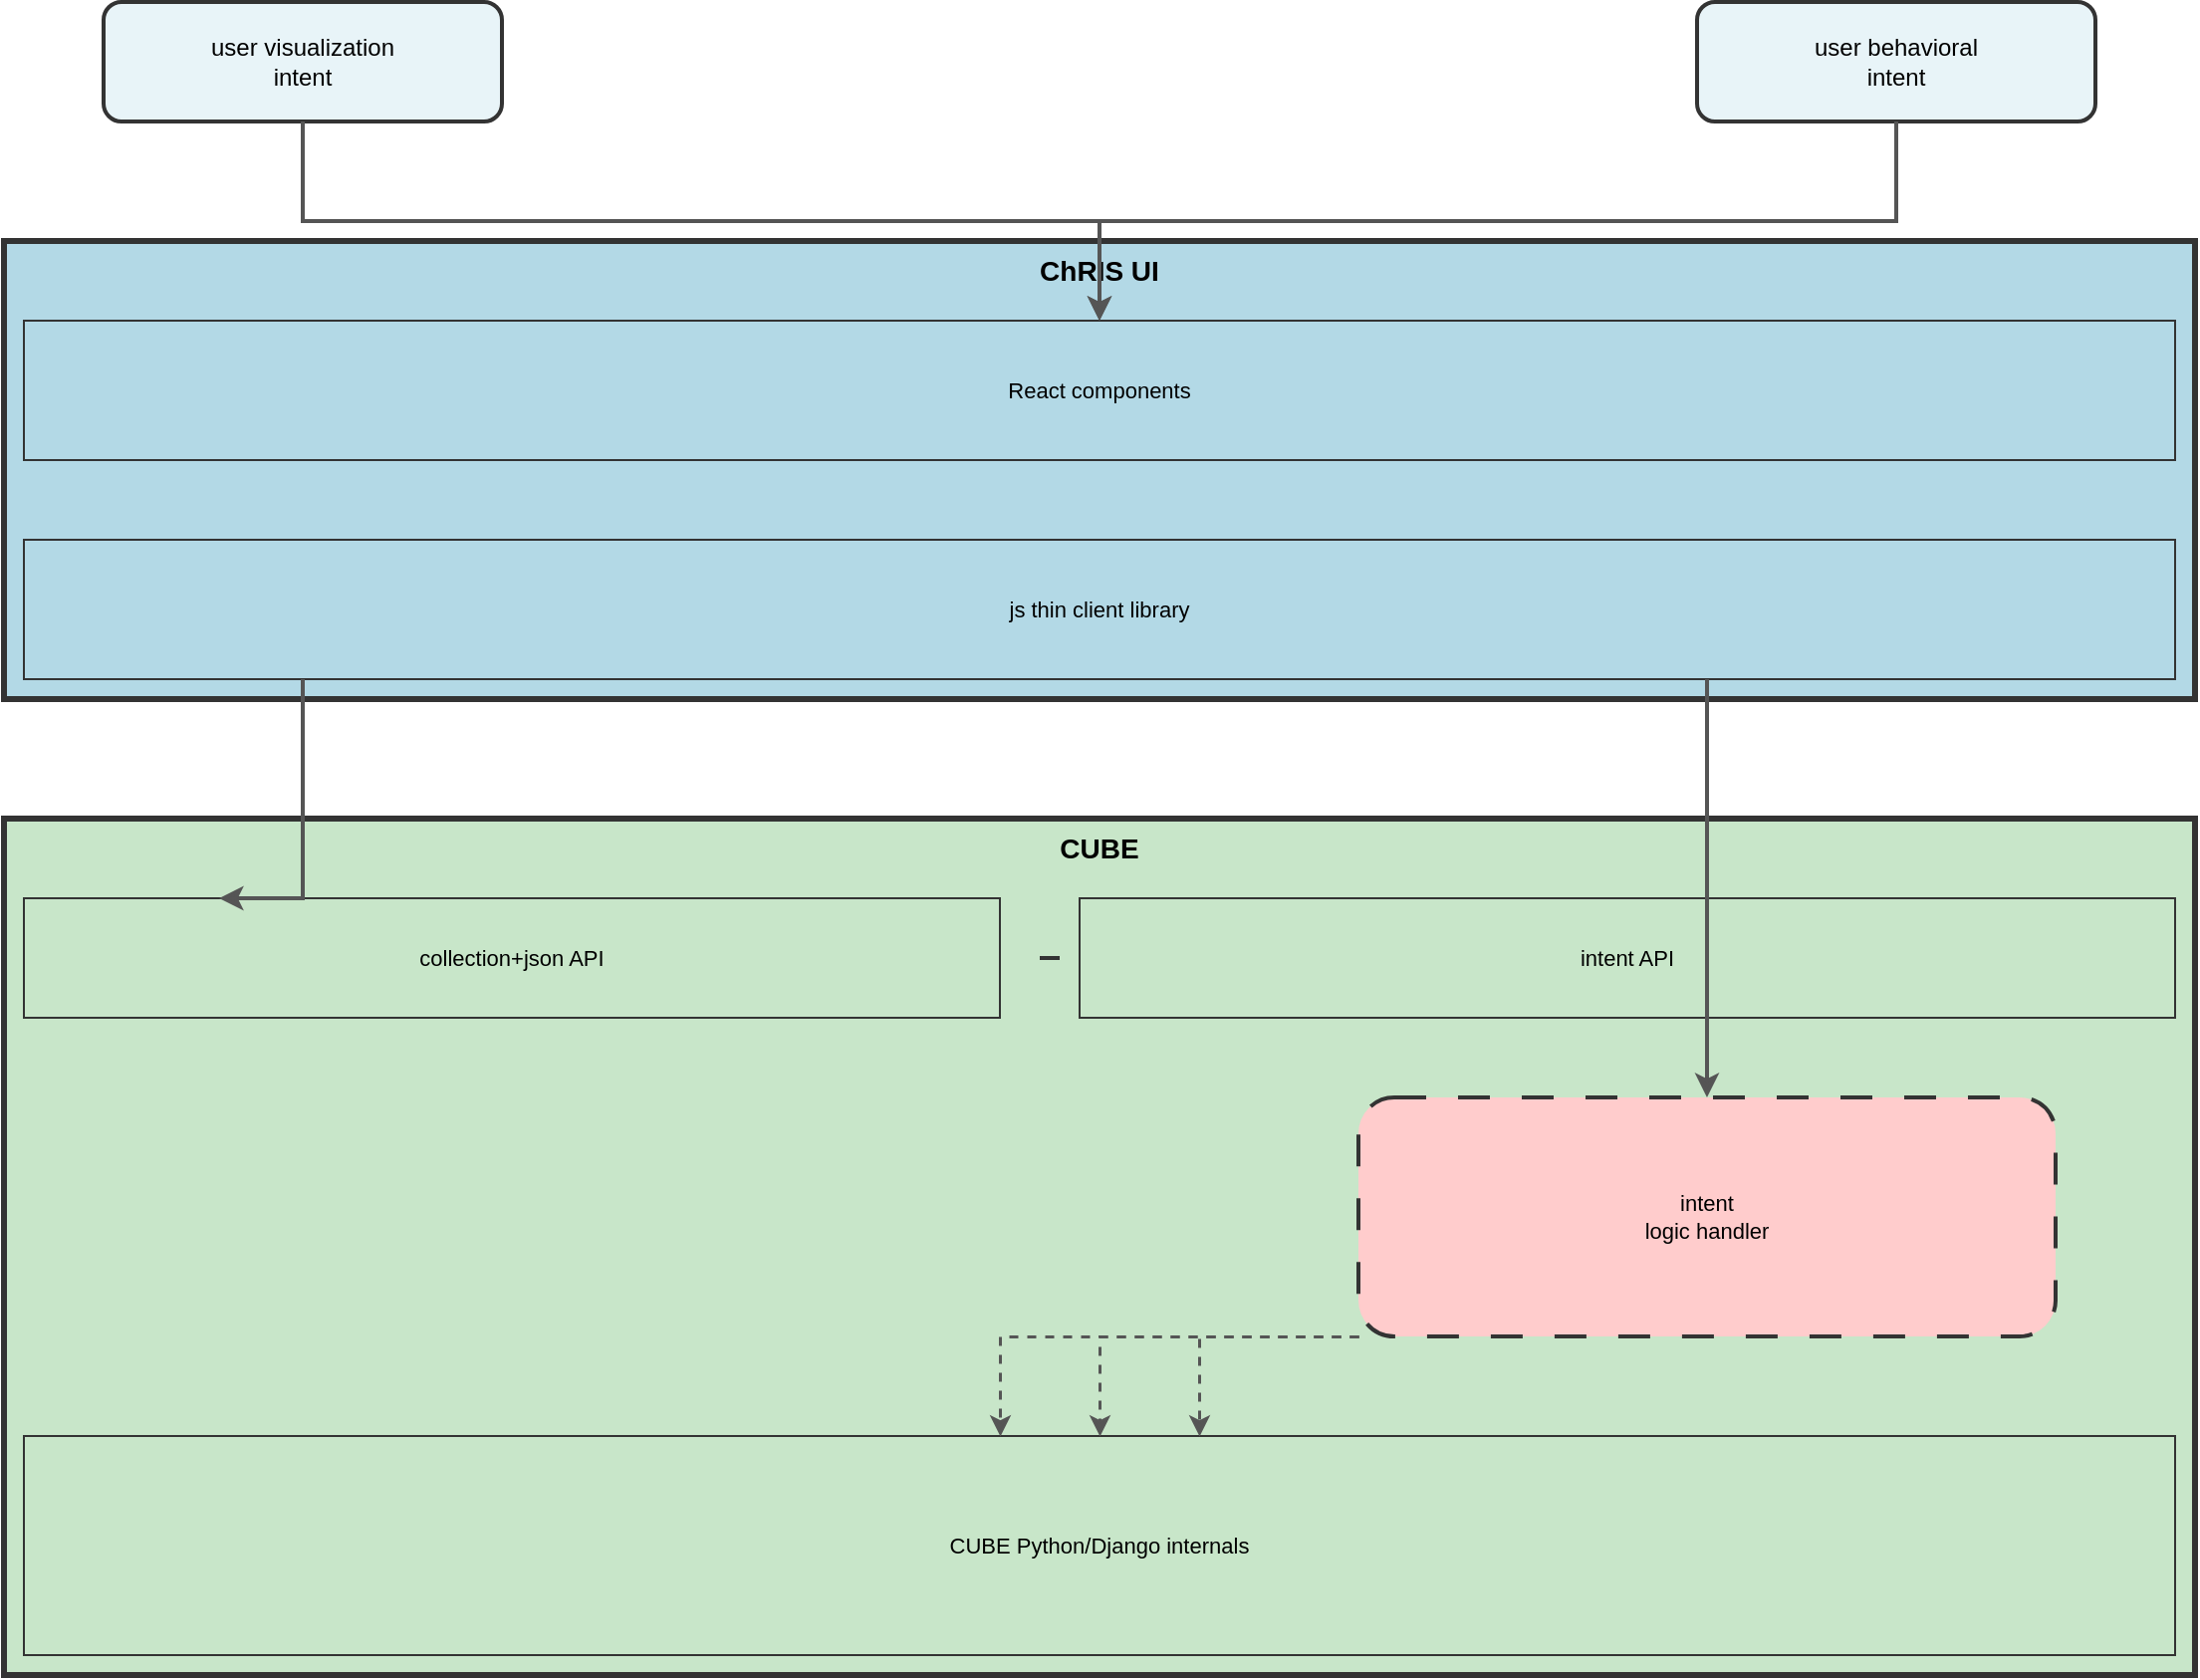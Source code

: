<mxfile version="24.0.0">
  <diagram name="Figure 3: Embedded in CUBE" id="embedded">
    <mxGraphModel dx="1400" dy="950" grid="1" gridSize="10" guides="1" tooltips="1" connect="1" arrows="1" fold="1" page="1" pageScale="1" pageWidth="1200" pageHeight="1050" math="0" shadow="0">
      <root>
        <mxCell id="0"/>
        <mxCell id="1" parent="0"/>

        <!-- User visualization intent -->
        <mxCell id="viz_intent" value="user visualization&#xa;intent" style="rounded=1;whiteSpace=wrap;html=1;fillColor=#E8F4F8;strokeColor=#333333;strokeWidth=2;fontSize=12;align=center;" vertex="1" parent="1">
          <mxGeometry x="100" y="50" width="200" height="60" as="geometry"/>
        </mxCell>

        <!-- User behavioral intent -->
        <mxCell id="behav_intent" value="user behavioral&#xa;intent" style="rounded=1;whiteSpace=wrap;html=1;fillColor=#E8F4F8;strokeColor=#333333;strokeWidth=2;fontSize=12;align=center;" vertex="1" parent="1">
          <mxGeometry x="900" y="50" width="200" height="60" as="geometry"/>
        </mxCell>

        <!-- ChRIS UI container (simpler, thinner) -->
        <mxCell id="ui_container" value="ChRIS UI" style="rounded=0;whiteSpace=wrap;html=1;fillColor=#B3D9E6;strokeColor=#333333;strokeWidth=3;fontSize=14;fontStyle=1;verticalAlign=top;align=center;" vertex="1" parent="1">
          <mxGeometry x="50" y="170" width="1100" height="230" as="geometry"/>
        </mxCell>

        <!-- React components layer -->
        <mxCell id="react_layer" value="React components" style="rounded=0;whiteSpace=wrap;html=1;fillColor=#B3D9E6;strokeColor=#333333;strokeWidth=1;fontSize=11;align=center;" vertex="1" parent="1">
          <mxGeometry x="60" y="210" width="1080" height="70" as="geometry"/>
        </mxCell>

        <!-- JS thin client library -->
        <mxCell id="js_lib" value="js thin client library" style="rounded=0;whiteSpace=wrap;html=1;fillColor=#B3D9E6;strokeColor=#333333;strokeWidth=1;fontSize=11;align=center;" vertex="1" parent="1">
          <mxGeometry x="60" y="320" width="1080" height="70" as="geometry"/>
        </mxCell>

        <!-- CUBE container (NOW contains intent logic) -->
        <mxCell id="cube_container" value="CUBE" style="rounded=0;whiteSpace=wrap;html=1;fillColor=#C8E6C9;strokeColor=#333333;strokeWidth=3;fontSize=14;fontStyle=1;verticalAlign=top;align=center;" vertex="1" parent="1">
          <mxGeometry x="50" y="460" width="1100" height="430" as="geometry"/>
        </mxCell>

        <!-- Dual API layer with vertical divider -->
        <mxCell id="cj_api" value="collection+json API" style="rounded=0;whiteSpace=wrap;html=1;fillColor=#C8E6C9;strokeColor=#333333;strokeWidth=1;fontSize=11;align=center;" vertex="1" parent="1">
          <mxGeometry x="60" y="500" width="490" height="60" as="geometry"/>
        </mxCell>

        <mxCell id="intent_api" value="intent API" style="rounded=0;whiteSpace=wrap;html=1;fillColor=#C8E6C9;strokeColor=#333333;strokeWidth=1;fontSize=11;align=center;" vertex="1" parent="1">
          <mxGeometry x="590" y="500" width="550" height="60" as="geometry"/>
        </mxCell>

        <!-- Vertical divider line between APIs -->
        <mxCell id="divider" value="" style="line;strokeWidth=2;html=1;strokeColor=#333333;" vertex="1" parent="1">
          <mxGeometry x="570" y="500" width="10" height="60" as="geometry"/>
        </mxCell>

        <!-- Intent Logic Handler -->
        <mxCell id="intent_handler" value="intent&#xa;logic handler" style="rounded=1;whiteSpace=wrap;html=1;fillColor=#FFCCCC;strokeColor=#333333;strokeWidth=2;fontSize=11;align=center;dashed=1;dashPattern=8 8;" vertex="1" parent="1">
          <mxGeometry x="730" y="600" width="350" height="120" as="geometry"/>
        </mxCell>

        <!-- CUBE Python/Django internals -->
        <mxCell id="cube_internals" value="CUBE Python/Django internals" style="rounded=0;whiteSpace=wrap;html=1;fillColor=#C8E6C9;strokeColor=#333333;strokeWidth=1;fontSize=11;align=center;" vertex="1" parent="1">
          <mxGeometry x="60" y="770" width="1080" height="110" as="geometry"/>
        </mxCell>

        <!-- Arrows -->
        <mxCell id="arrow1" style="edgeStyle=orthogonalEdgeStyle;rounded=0;orthogonalLoop=1;jettySize=auto;html=1;strokeColor=#555555;strokeWidth=2;endArrow=classic;endFill=1;" edge="1" parent="1" source="viz_intent" target="react_layer">
          <mxGeometry relative="1" as="geometry"/>
        </mxCell>

        <mxCell id="arrow2" style="edgeStyle=orthogonalEdgeStyle;rounded=0;orthogonalLoop=1;jettySize=auto;html=1;strokeColor=#555555;strokeWidth=2;endArrow=classic;endFill=1;" edge="1" parent="1" source="behav_intent" target="react_layer">
          <mxGeometry relative="1" as="geometry"/>
        </mxCell>

        <!-- Viz path goes to collection+json API -->
        <mxCell id="arrow3" style="edgeStyle=orthogonalEdgeStyle;rounded=0;orthogonalLoop=1;jettySize=auto;html=1;entryX=0.2;entryY=0;entryDx=0;entryDy=0;strokeColor=#555555;strokeWidth=2;endArrow=classic;endFill=1;" edge="1" parent="1" source="js_lib" target="cj_api">
          <mxGeometry relative="1" as="geometry">
            <Array as="points">
              <mxPoint x="200" y="390"/>
              <mxPoint x="200" y="500"/>
            </Array>
          </mxGeometry>
        </mxCell>

        <!-- Behavioral path goes to intent API -->
        <mxCell id="arrow4" style="edgeStyle=orthogonalEdgeStyle;rounded=0;orthogonalLoop=1;jettySize=auto;html=1;entryX=0.5;entryY=0;entryDx=0;entryDy=0;strokeColor=#555555;strokeWidth=2;endArrow=classic;endFill=1;" edge="1" parent="1" source="js_lib" target="intent_handler">
          <mxGeometry relative="1" as="geometry">
            <Array as="points">
              <mxPoint x="1000" y="390"/>
              <mxPoint x="905" y="390"/>
            </Array>
          </mxGeometry>
        </mxCell>

        <!-- Multiple arrows from Intent Handler to internals -->
        <mxCell id="arrow5a" style="edgeStyle=orthogonalEdgeStyle;rounded=0;orthogonalLoop=1;jettySize=auto;html=1;strokeColor=#555555;strokeWidth=1.5;endArrow=classic;endFill=1;dashed=1;" edge="1" parent="1" source="intent_handler" target="cube_internals">
          <mxGeometry relative="1" as="geometry">
            <Array as="points">
              <mxPoint x="850" y="720"/>
              <mxPoint x="550" y="720"/>
            </Array>
          </mxGeometry>
        </mxCell>
        <mxCell id="arrow5b" style="edgeStyle=orthogonalEdgeStyle;rounded=0;orthogonalLoop=1;jettySize=auto;html=1;strokeColor=#555555;strokeWidth=1.5;endArrow=classic;endFill=1;dashed=1;" edge="1" parent="1" source="intent_handler" target="cube_internals">
          <mxGeometry relative="1" as="geometry">
            <Array as="points">
              <mxPoint x="905" y="720"/>
              <mxPoint x="600" y="720"/>
            </Array>
          </mxGeometry>
        </mxCell>
        <mxCell id="arrow5c" style="edgeStyle=orthogonalEdgeStyle;rounded=0;orthogonalLoop=1;jettySize=auto;html=1;strokeColor=#555555;strokeWidth=1.5;endArrow=classic;endFill=1;dashed=1;" edge="1" parent="1" source="intent_handler" target="cube_internals">
          <mxGeometry relative="1" as="geometry">
            <Array as="points">
              <mxPoint x="960" y="720"/>
              <mxPoint x="650" y="720"/>
            </Array>
          </mxGeometry>
        </mxCell>

      </root>
    </mxGraphModel>
  </diagram>
</mxfile>
